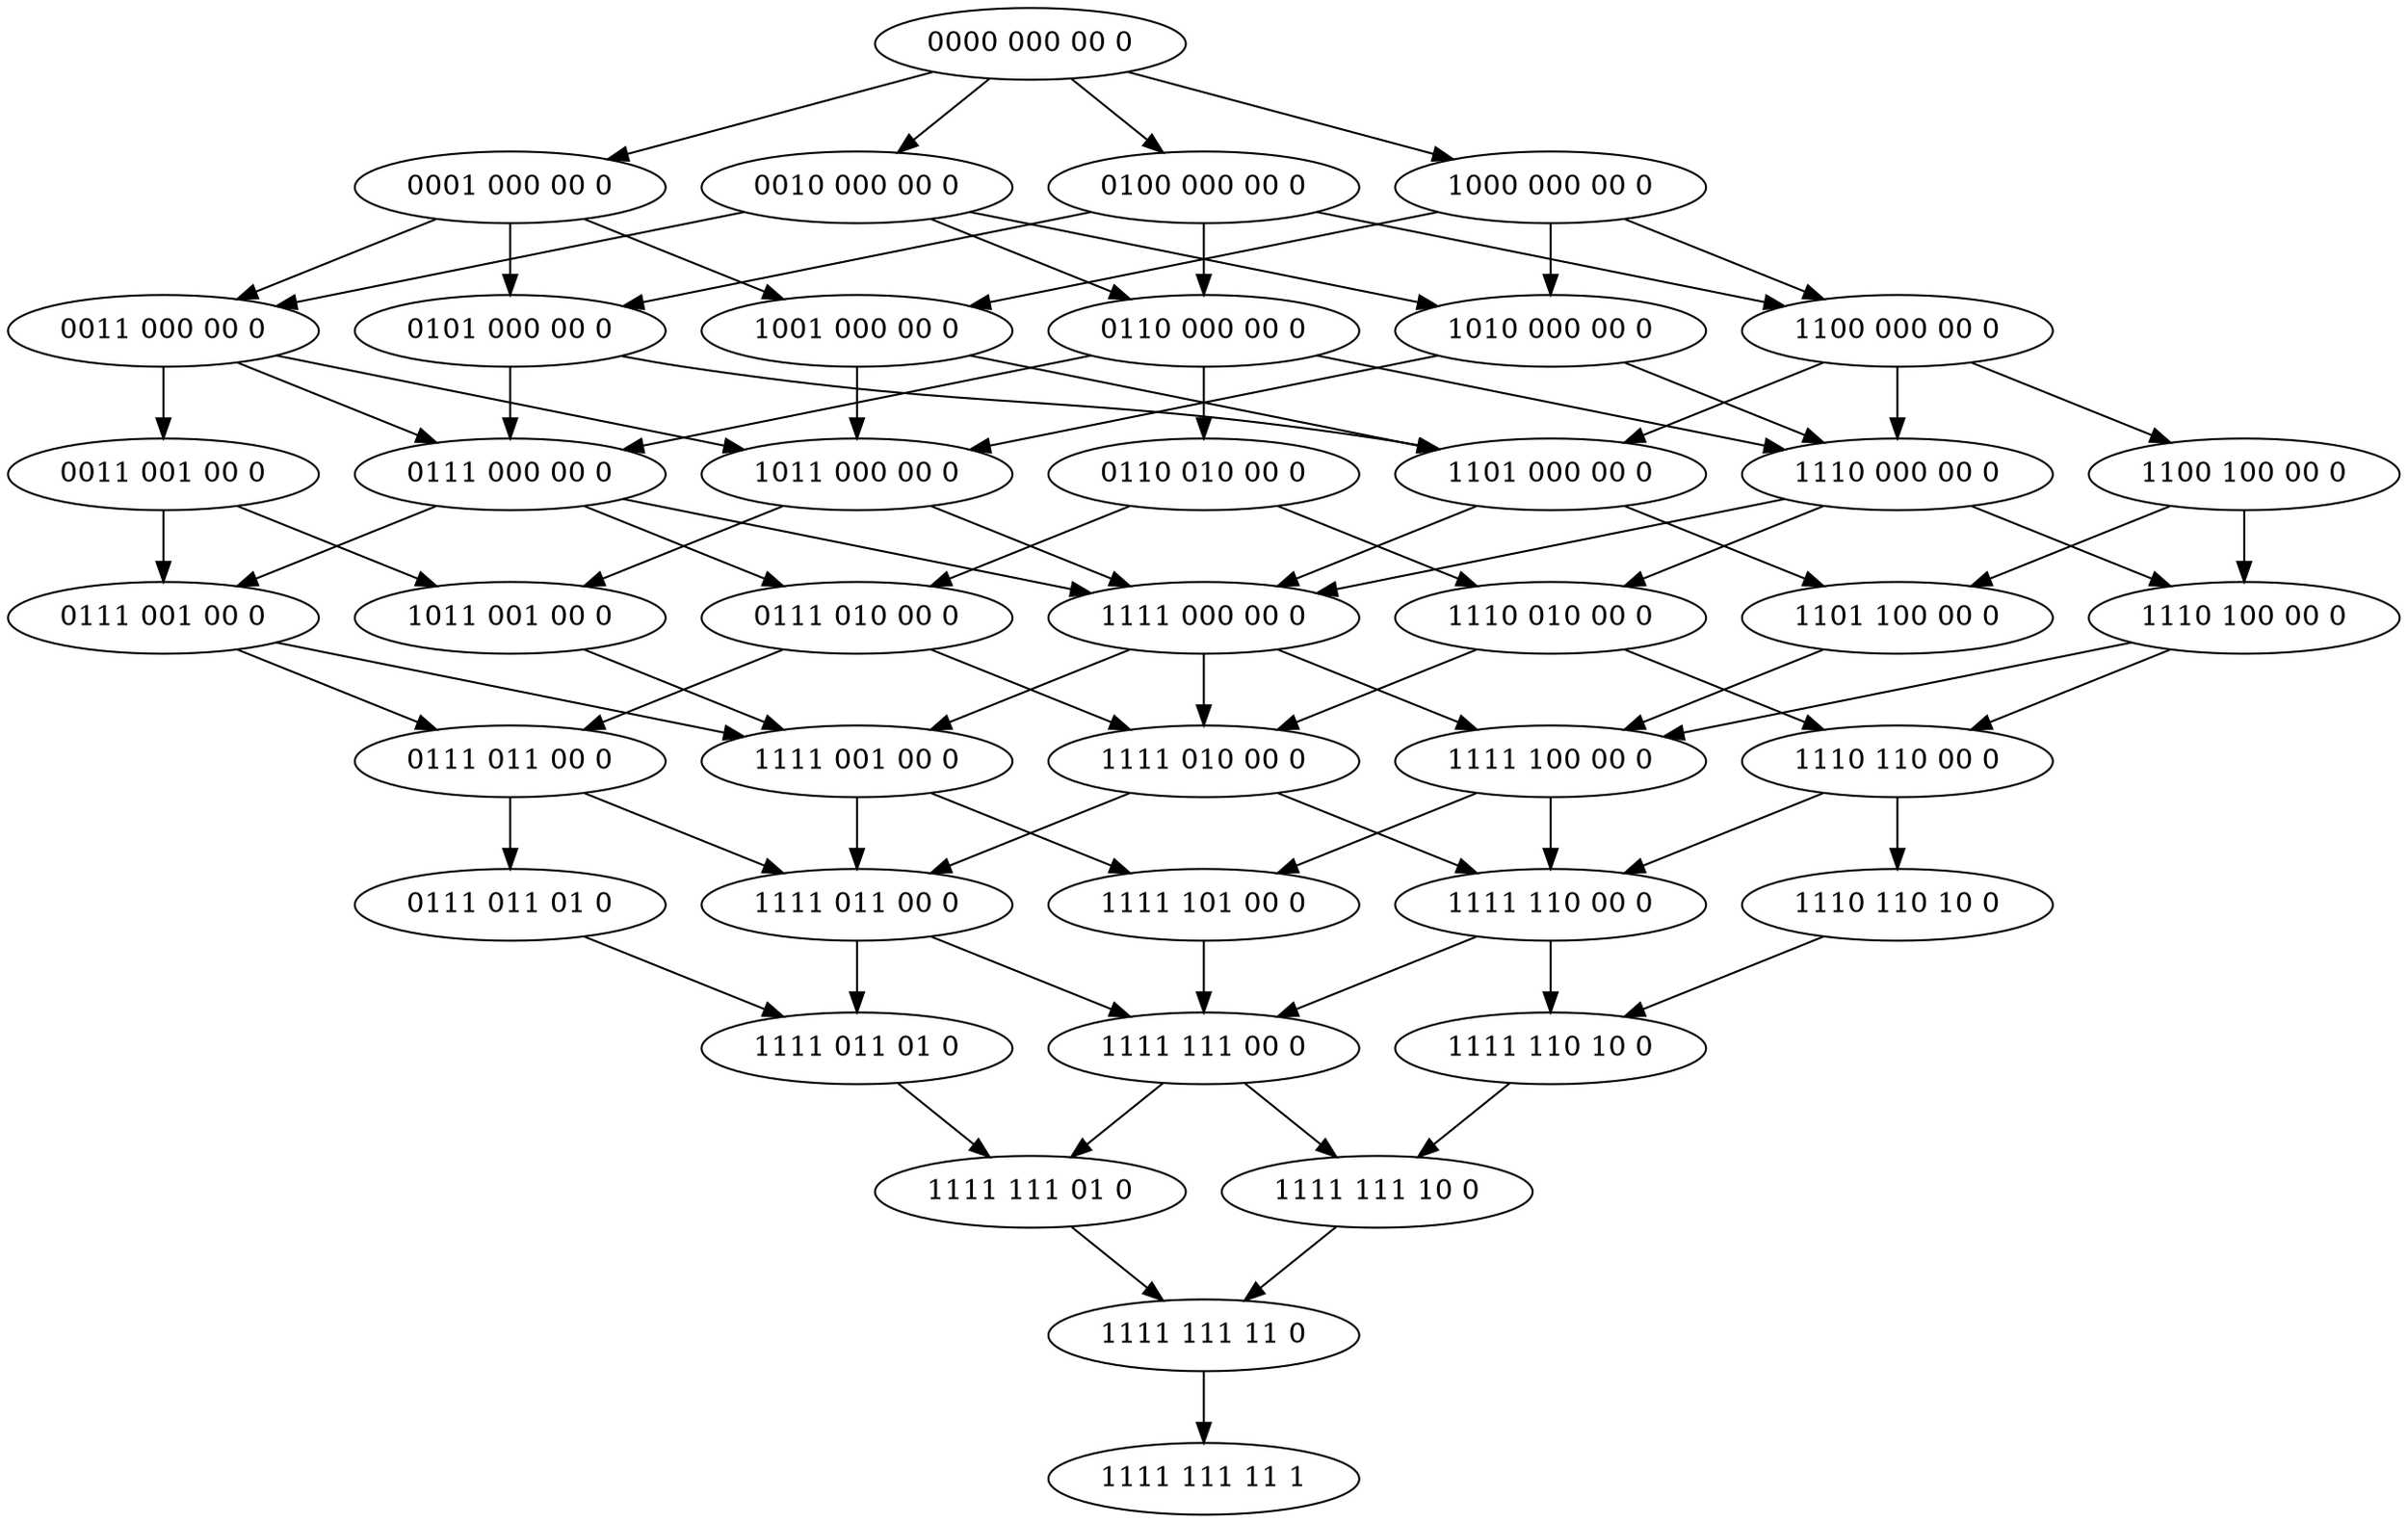 digraph {
"0000 000 00 0" -> "0001 000 00 0";
"0000 000 00 0" -> "0010 000 00 0";
"0000 000 00 0" -> "0100 000 00 0";
"0000 000 00 0" -> "1000 000 00 0";
"0001 000 00 0" -> "0011 000 00 0";
"0001 000 00 0" -> "0101 000 00 0";
"0001 000 00 0" -> "1001 000 00 0";
"0010 000 00 0" -> "0011 000 00 0";
"0010 000 00 0" -> "0110 000 00 0";
"0010 000 00 0" -> "1010 000 00 0";
"0011 000 00 0" -> "0011 001 00 0";
"0011 000 00 0" -> "0111 000 00 0";
"0011 000 00 0" -> "1011 000 00 0";
"0011 001 00 0" -> "0111 001 00 0";
"0011 001 00 0" -> "1011 001 00 0";
"0100 000 00 0" -> "0101 000 00 0";
"0100 000 00 0" -> "0110 000 00 0";
"0100 000 00 0" -> "1100 000 00 0";
"0101 000 00 0" -> "0111 000 00 0";
"0101 000 00 0" -> "1101 000 00 0";
"0110 000 00 0" -> "0110 010 00 0";
"0110 000 00 0" -> "0111 000 00 0";
"0110 000 00 0" -> "1110 000 00 0";
"0110 010 00 0" -> "0111 010 00 0";
"0110 010 00 0" -> "1110 010 00 0";
"0111 000 00 0" -> "0111 001 00 0";
"0111 000 00 0" -> "0111 010 00 0";
"0111 000 00 0" -> "1111 000 00 0";
"0111 001 00 0" -> "0111 011 00 0";
"0111 001 00 0" -> "1111 001 00 0";
"0111 010 00 0" -> "0111 011 00 0";
"0111 010 00 0" -> "1111 010 00 0";
"0111 011 00 0" -> "0111 011 01 0";
"0111 011 00 0" -> "1111 011 00 0";
"0111 011 01 0" -> "1111 011 01 0";
"1000 000 00 0" -> "1001 000 00 0";
"1000 000 00 0" -> "1010 000 00 0";
"1000 000 00 0" -> "1100 000 00 0";
"1001 000 00 0" -> "1011 000 00 0";
"1001 000 00 0" -> "1101 000 00 0";
"1010 000 00 0" -> "1011 000 00 0";
"1010 000 00 0" -> "1110 000 00 0";
"1011 000 00 0" -> "1011 001 00 0";
"1011 000 00 0" -> "1111 000 00 0";
"1011 001 00 0" -> "1111 001 00 0";
"1100 000 00 0" -> "1100 100 00 0";
"1100 000 00 0" -> "1101 000 00 0";
"1100 000 00 0" -> "1110 000 00 0";
"1100 100 00 0" -> "1101 100 00 0";
"1100 100 00 0" -> "1110 100 00 0";
"1101 000 00 0" -> "1101 100 00 0";
"1101 000 00 0" -> "1111 000 00 0";
"1101 100 00 0" -> "1111 100 00 0";
"1110 000 00 0" -> "1110 010 00 0";
"1110 000 00 0" -> "1110 100 00 0";
"1110 000 00 0" -> "1111 000 00 0";
"1110 010 00 0" -> "1110 110 00 0";
"1110 010 00 0" -> "1111 010 00 0";
"1110 100 00 0" -> "1110 110 00 0";
"1110 100 00 0" -> "1111 100 00 0";
"1110 110 00 0" -> "1110 110 10 0";
"1110 110 00 0" -> "1111 110 00 0";
"1110 110 10 0" -> "1111 110 10 0";
"1111 000 00 0" -> "1111 001 00 0";
"1111 000 00 0" -> "1111 010 00 0";
"1111 000 00 0" -> "1111 100 00 0";
"1111 001 00 0" -> "1111 011 00 0";
"1111 001 00 0" -> "1111 101 00 0";
"1111 010 00 0" -> "1111 011 00 0";
"1111 010 00 0" -> "1111 110 00 0";
"1111 011 00 0" -> "1111 011 01 0";
"1111 011 00 0" -> "1111 111 00 0";
"1111 011 01 0" -> "1111 111 01 0";
"1111 100 00 0" -> "1111 101 00 0";
"1111 100 00 0" -> "1111 110 00 0";
"1111 101 00 0" -> "1111 111 00 0";
"1111 110 00 0" -> "1111 110 10 0";
"1111 110 00 0" -> "1111 111 00 0";
"1111 110 10 0" -> "1111 111 10 0";
"1111 111 00 0" -> "1111 111 01 0";
"1111 111 00 0" -> "1111 111 10 0";
"1111 111 01 0" -> "1111 111 11 0";
"1111 111 10 0" -> "1111 111 11 0";
"1111 111 11 0" -> "1111 111 11 1";
}